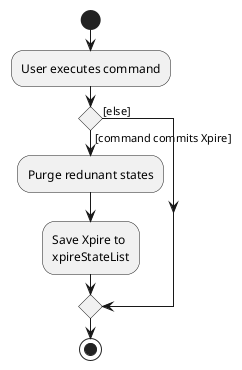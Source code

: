 @startuml
start
:User executes command;

'Since the beta syntax does not support placing the condition outside the
'diamond we place it as the true branch instead.

if () then ([command commits Xpire])
    :Purge redunant states;
    :Save Xpire to
    xpireStateList;
else ([else])
endif
stop
@enduml
